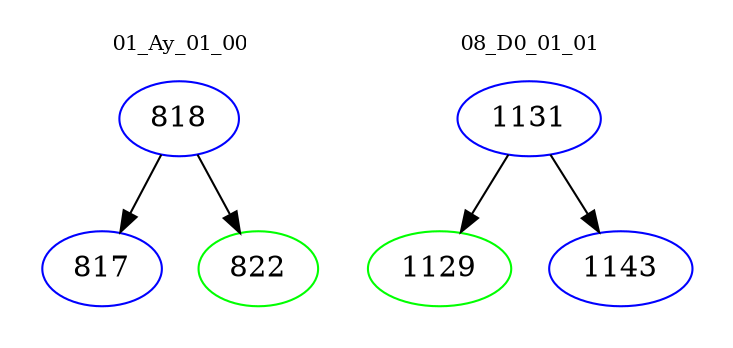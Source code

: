 digraph{
subgraph cluster_0 {
color = white
label = "01_Ay_01_00";
fontsize=10;
T0_818 [label="818", color="blue"]
T0_818 -> T0_817 [color="black"]
T0_817 [label="817", color="blue"]
T0_818 -> T0_822 [color="black"]
T0_822 [label="822", color="green"]
}
subgraph cluster_1 {
color = white
label = "08_D0_01_01";
fontsize=10;
T1_1131 [label="1131", color="blue"]
T1_1131 -> T1_1129 [color="black"]
T1_1129 [label="1129", color="green"]
T1_1131 -> T1_1143 [color="black"]
T1_1143 [label="1143", color="blue"]
}
}
